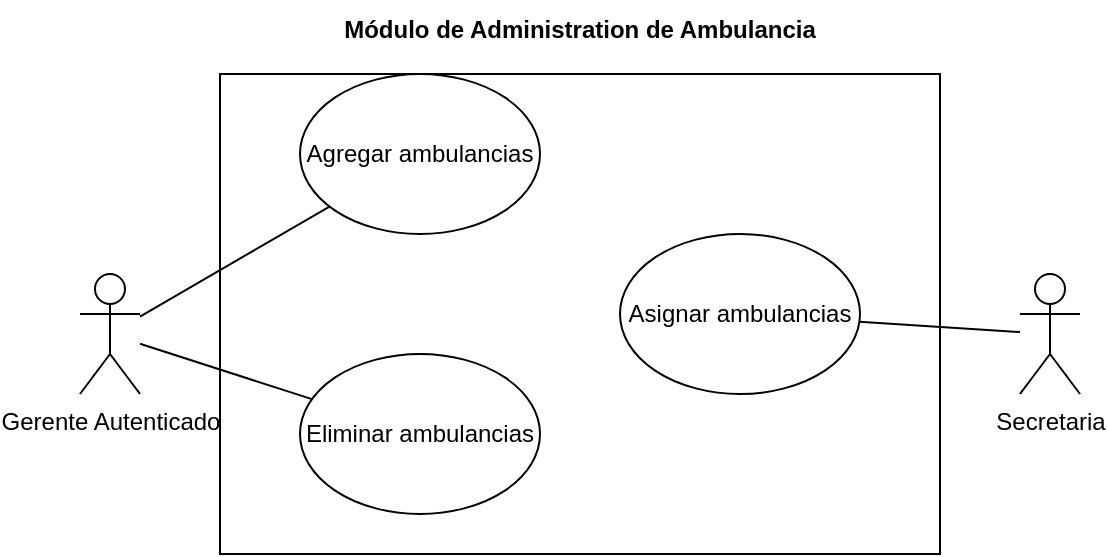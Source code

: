 <mxfile version="16.5.6" type="device"><diagram id="IJ8E8xXLfGlidg4GDx6c" name="Page-1"><mxGraphModel dx="653" dy="411" grid="1" gridSize="10" guides="1" tooltips="1" connect="1" arrows="1" fold="1" page="1" pageScale="1" pageWidth="827" pageHeight="1169" math="0" shadow="0"><root><mxCell id="0"/><mxCell id="1" parent="0"/><mxCell id="ZKbpIFyKWwbn7cm2m2BO-1" value="" style="rounded=0;whiteSpace=wrap;html=1;" vertex="1" parent="1"><mxGeometry x="160" y="120" width="360" height="240" as="geometry"/></mxCell><mxCell id="ZKbpIFyKWwbn7cm2m2BO-2" style="rounded=0;orthogonalLoop=1;jettySize=auto;html=1;endArrow=none;endFill=0;" edge="1" parent="1" source="ZKbpIFyKWwbn7cm2m2BO-4" target="ZKbpIFyKWwbn7cm2m2BO-6"><mxGeometry relative="1" as="geometry"/></mxCell><mxCell id="ZKbpIFyKWwbn7cm2m2BO-3" style="edgeStyle=none;rounded=0;orthogonalLoop=1;jettySize=auto;html=1;endArrow=none;endFill=0;" edge="1" parent="1" source="ZKbpIFyKWwbn7cm2m2BO-4" target="ZKbpIFyKWwbn7cm2m2BO-7"><mxGeometry relative="1" as="geometry"/></mxCell><mxCell id="ZKbpIFyKWwbn7cm2m2BO-4" value="Gerente Autenticado" style="shape=umlActor;verticalLabelPosition=bottom;verticalAlign=top;html=1;outlineConnect=0;" vertex="1" parent="1"><mxGeometry x="90" y="220" width="30" height="60" as="geometry"/></mxCell><mxCell id="ZKbpIFyKWwbn7cm2m2BO-5" value="&lt;b&gt;Módulo de Administration&amp;nbsp;de Ambulancia&lt;/b&gt;" style="text;html=1;strokeColor=none;fillColor=none;align=center;verticalAlign=middle;whiteSpace=wrap;rounded=0;" vertex="1" parent="1"><mxGeometry x="220" y="83" width="240" height="30" as="geometry"/></mxCell><mxCell id="ZKbpIFyKWwbn7cm2m2BO-6" value="Agregar ambulancias" style="ellipse;whiteSpace=wrap;html=1;" vertex="1" parent="1"><mxGeometry x="200" y="120" width="120" height="80" as="geometry"/></mxCell><mxCell id="ZKbpIFyKWwbn7cm2m2BO-7" value="Eliminar ambulancias" style="ellipse;whiteSpace=wrap;html=1;" vertex="1" parent="1"><mxGeometry x="200" y="260" width="120" height="80" as="geometry"/></mxCell><mxCell id="ZKbpIFyKWwbn7cm2m2BO-8" value="Asignar ambulancias" style="ellipse;whiteSpace=wrap;html=1;" vertex="1" parent="1"><mxGeometry x="360" y="200" width="120" height="80" as="geometry"/></mxCell><mxCell id="ZKbpIFyKWwbn7cm2m2BO-9" style="edgeStyle=none;rounded=0;orthogonalLoop=1;jettySize=auto;html=1;endArrow=none;endFill=0;" edge="1" parent="1" source="ZKbpIFyKWwbn7cm2m2BO-10" target="ZKbpIFyKWwbn7cm2m2BO-8"><mxGeometry relative="1" as="geometry"/></mxCell><mxCell id="ZKbpIFyKWwbn7cm2m2BO-10" value="Secretaria" style="shape=umlActor;verticalLabelPosition=bottom;verticalAlign=top;html=1;outlineConnect=0;" vertex="1" parent="1"><mxGeometry x="560" y="220" width="30" height="60" as="geometry"/></mxCell></root></mxGraphModel></diagram></mxfile>